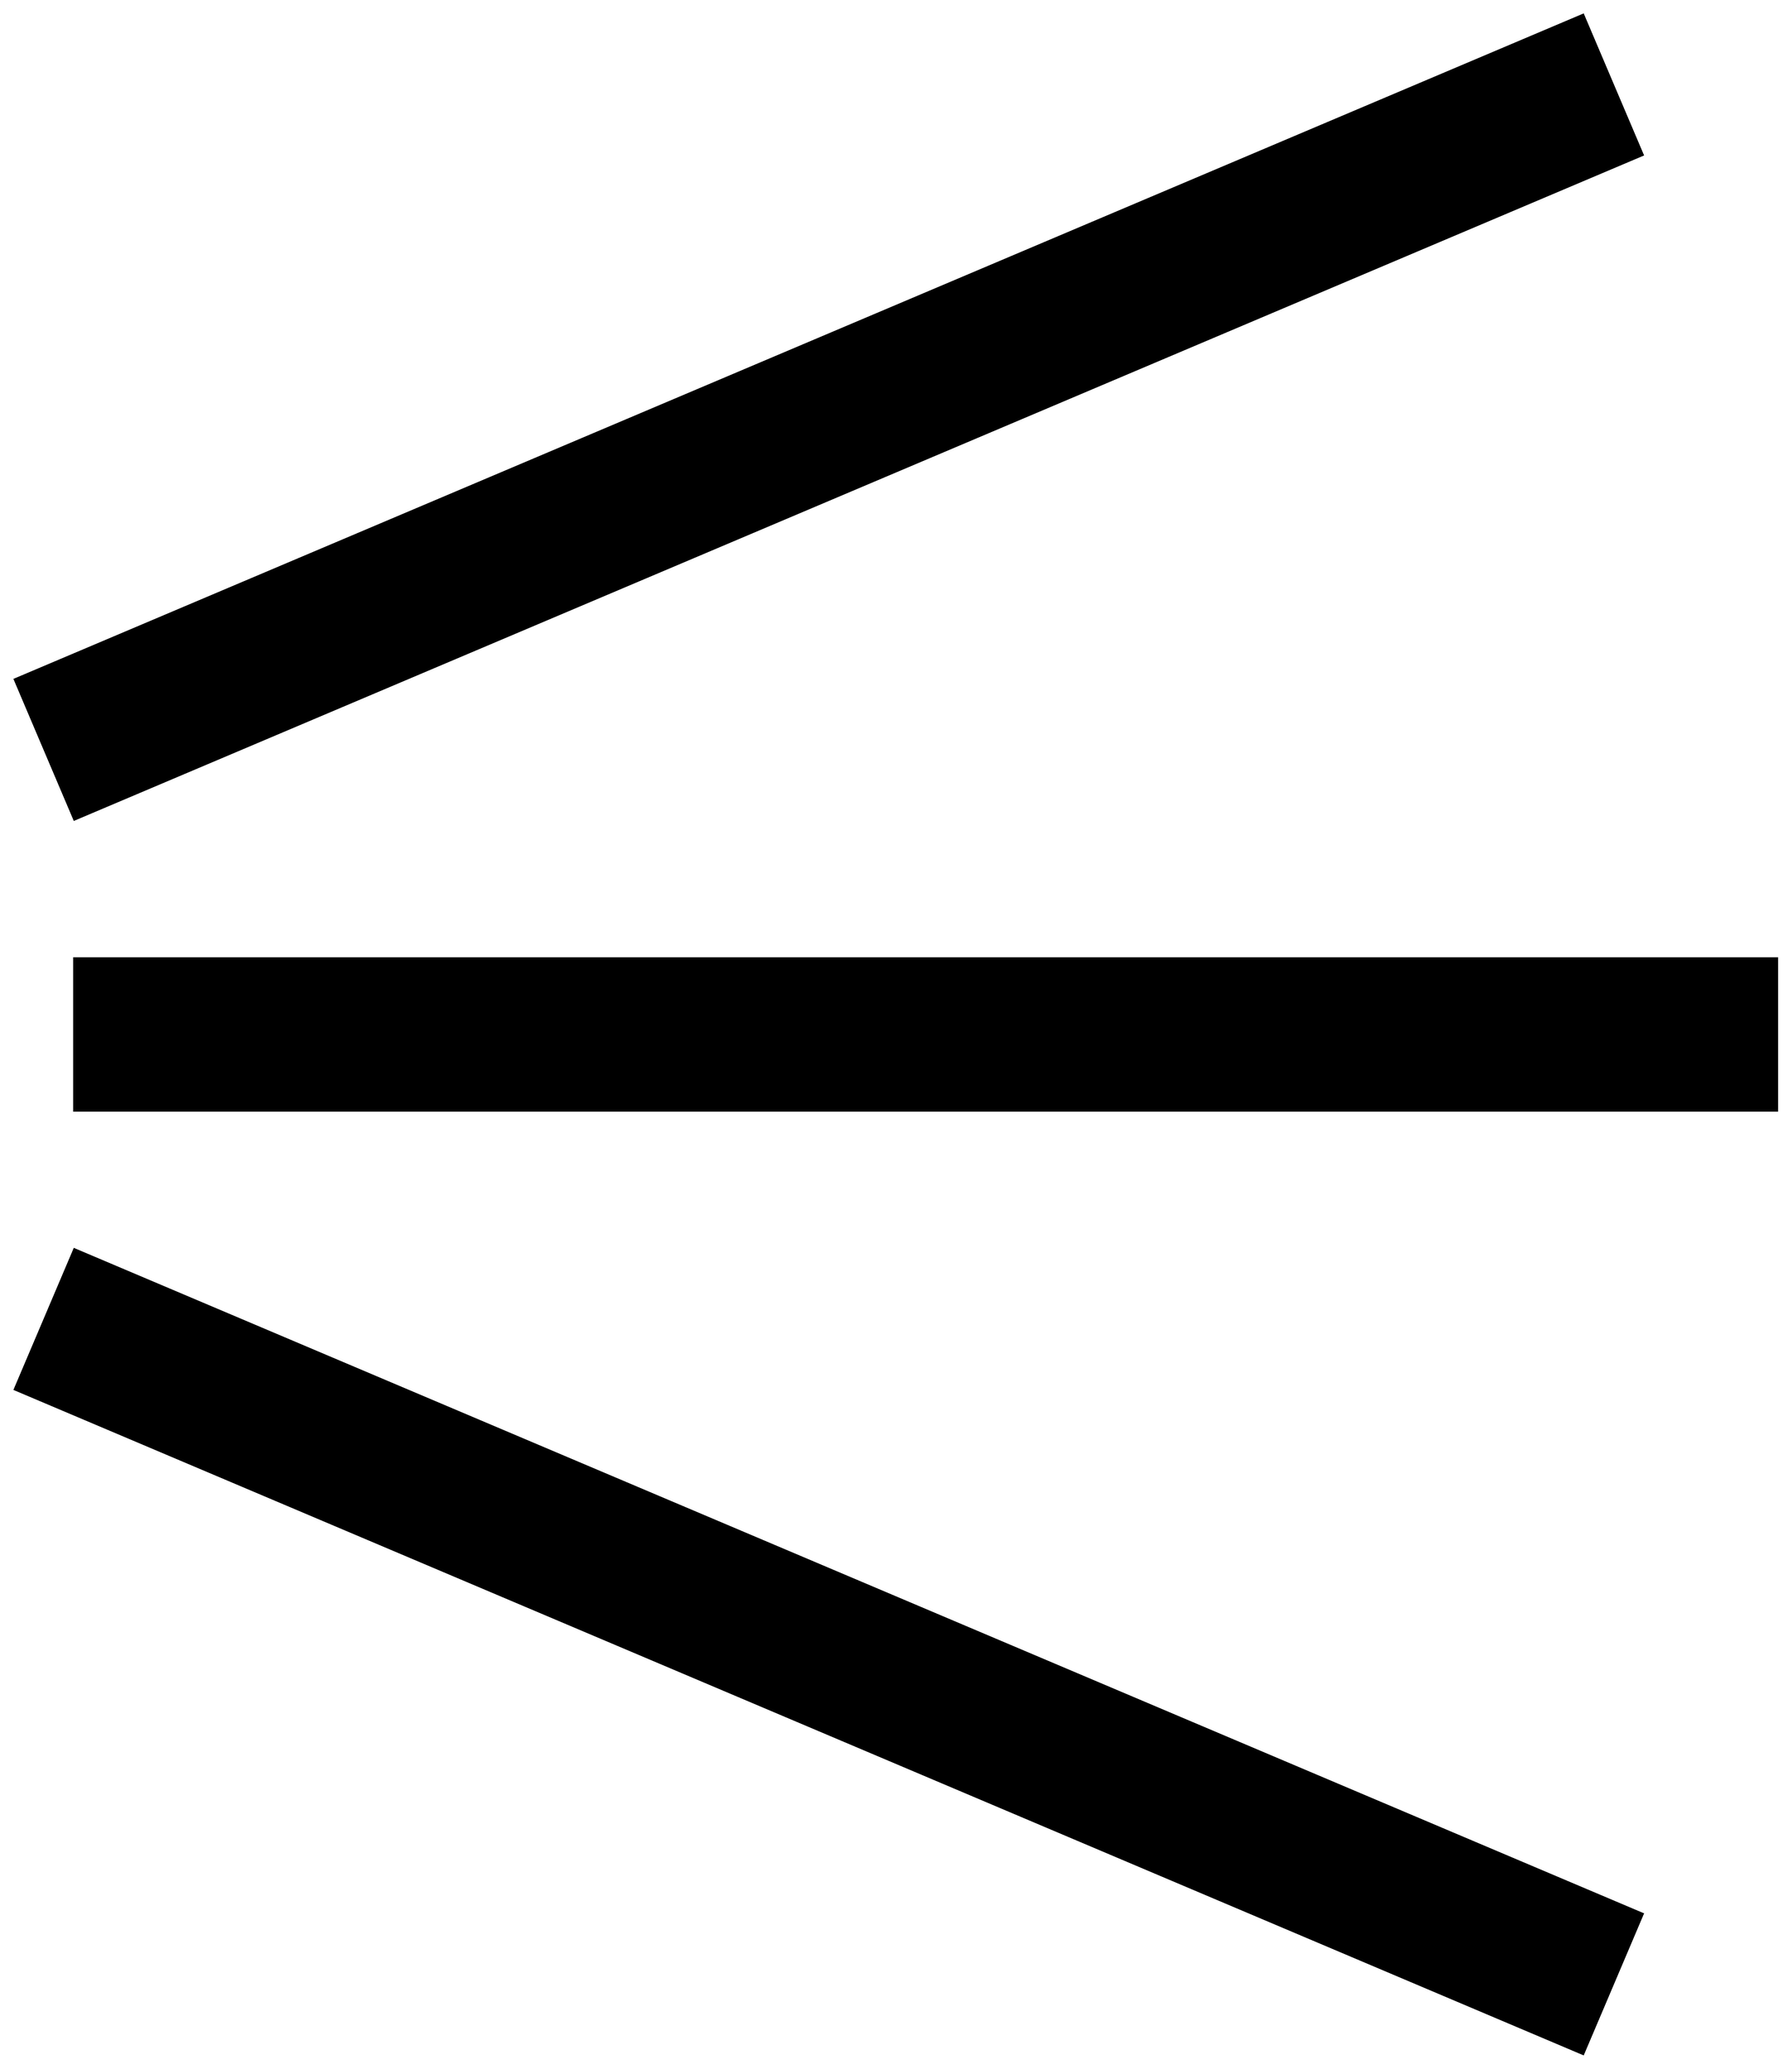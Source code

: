 


\begin{tikzpicture}[y=0.80pt, x=0.80pt, yscale=-1.0, xscale=1.0, inner sep=0pt, outer sep=0pt]
\begin{scope}[shift={(100.0,1706.0)},nonzero rule]
  \path[draw=.,fill=.,line width=1.600pt] (1751.0,-1380.0) --
    (328.0,-777.0) -- (274.0,-904.0) -- (1697.0,-1507.0) --
    (1751.0,-1380.0) -- cycle(1873.0,-513.0) -- (328.0,-513.0)
    -- (328.0,-651.0) -- (1873.0,-651.0) -- (1873.0,-513.0) --
    cycle(1751.0,216.0) -- (1697.0,343.0) -- (274.0,-260.0) --
    (328.0,-387.0) -- (1751.0,216.0) -- cycle;
\end{scope}

\end{tikzpicture}

